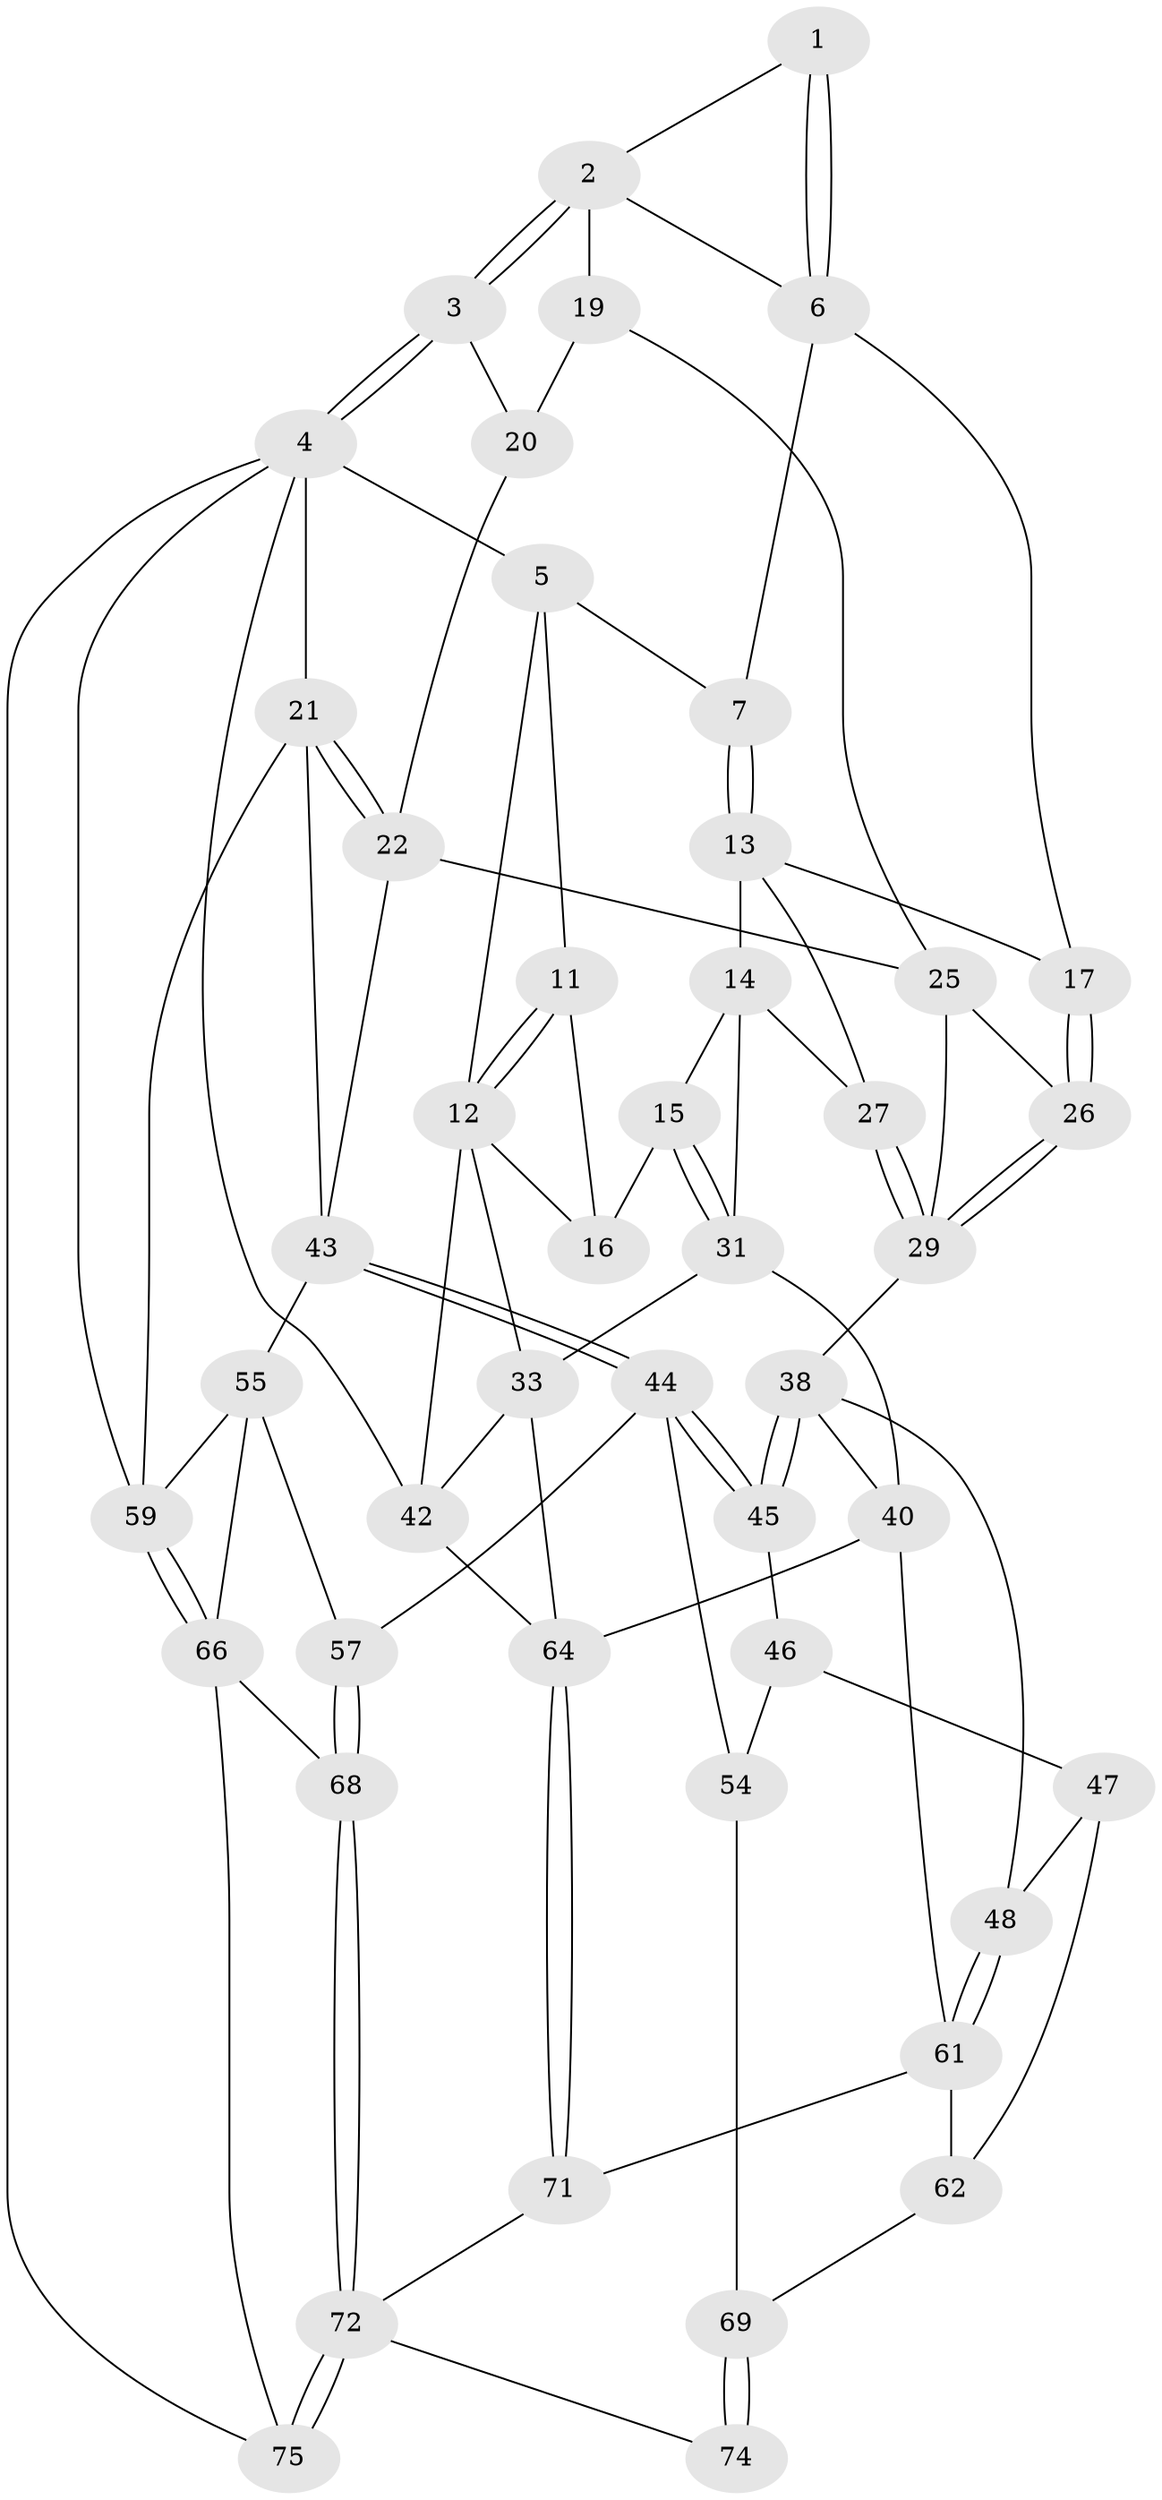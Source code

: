 // original degree distribution, {3: 0.02666666666666667, 4: 0.26666666666666666, 5: 0.48, 6: 0.22666666666666666}
// Generated by graph-tools (version 1.1) at 2025/42/03/06/25 10:42:29]
// undirected, 47 vertices, 103 edges
graph export_dot {
graph [start="1"]
  node [color=gray90,style=filled];
  1 [pos="+0.47918897671511085+0"];
  2 [pos="+0.5286566733667712+0",super="+9"];
  3 [pos="+1+0"];
  4 [pos="+1+0",super="+58"];
  5 [pos="+0.07106104361059547+0",super="+8"];
  6 [pos="+0.42016691348835294+0.0911283009491812",super="+10"];
  7 [pos="+0.2758620491285639+0.19926129495890937"];
  11 [pos="+0.09416744907081778+0.16649081826645207"];
  12 [pos="+0+0",super="+30"];
  13 [pos="+0.2724214411087946+0.2803759499398607",super="+18"];
  14 [pos="+0.20795032487978696+0.33737466903663815",super="+28"];
  15 [pos="+0.07643976236986635+0.3947443998570501"];
  16 [pos="+0+0.35453802953830094"];
  17 [pos="+0.467332196868225+0.3424328966471381"];
  19 [pos="+0.7341765077438305+0.24064852959324848",super="+24"];
  20 [pos="+0.8690627004113841+0.13727993711475392",super="+23"];
  21 [pos="+1+0.49635999009832915",super="+49"];
  22 [pos="+1+0.48230035096371543",super="+35"];
  25 [pos="+0.6923385294635572+0.44130708011442005",super="+36"];
  26 [pos="+0.6016021242219717+0.42969906705864613"];
  27 [pos="+0.3649765464786154+0.5044396685651612"];
  29 [pos="+0.45013489759246167+0.5718721287408387",super="+37"];
  31 [pos="+0.17473775410757053+0.6118582496263985",super="+32"];
  33 [pos="+0.0918961531882707+0.7228377966703169",super="+34"];
  38 [pos="+0.4695947085133359+0.6551195996442186",super="+39"];
  40 [pos="+0.3055550315585024+0.750797415772765",super="+41"];
  42 [pos="+0+1"];
  43 [pos="+0.7365381455784901+0.6545665912554123",super="+50"];
  44 [pos="+0.728294242321459+0.6925450656844911",super="+53"];
  45 [pos="+0.5641534980983878+0.7358234129622869"];
  46 [pos="+0.5624933710490583+0.7535774031896546",super="+51"];
  47 [pos="+0.5315480906419371+0.7804730482132578",super="+52"];
  48 [pos="+0.48006751099966816+0.7992036576565079"];
  54 [pos="+0.7212263966065796+0.8291200293665747"];
  55 [pos="+0.9589247252871165+0.779725949577885",super="+56"];
  57 [pos="+0.7948201150476338+0.8454991163433021"];
  59 [pos="+1+1",super="+60"];
  61 [pos="+0.4616446341505684+0.8532150919688499",super="+63"];
  62 [pos="+0.505522360999761+0.9132632870861421"];
  64 [pos="+0.3125381762216618+1",super="+65"];
  66 [pos="+0.9008863140231658+0.8565369194213663",super="+67"];
  68 [pos="+0.8001375792541124+0.8663414559317193"];
  69 [pos="+0.7159394940863877+0.8363909229490337",super="+70"];
  71 [pos="+0.37788298574462587+1"];
  72 [pos="+0.7475486794128295+1",super="+73"];
  74 [pos="+0.6657728463183878+0.955665258905173"];
  75 [pos="+1+1"];
  1 -- 2;
  1 -- 6;
  1 -- 6;
  2 -- 3;
  2 -- 3;
  2 -- 19;
  2 -- 6;
  3 -- 4;
  3 -- 4;
  3 -- 20;
  4 -- 5;
  4 -- 21;
  4 -- 59;
  4 -- 42;
  4 -- 75;
  5 -- 12;
  5 -- 11;
  5 -- 7;
  6 -- 7;
  6 -- 17;
  7 -- 13;
  7 -- 13;
  11 -- 12;
  11 -- 12;
  11 -- 16;
  12 -- 42;
  12 -- 16;
  12 -- 33;
  13 -- 14;
  13 -- 17;
  13 -- 27;
  14 -- 15;
  14 -- 27;
  14 -- 31;
  15 -- 16;
  15 -- 31;
  15 -- 31;
  17 -- 26;
  17 -- 26;
  19 -- 20 [weight=2];
  19 -- 25;
  20 -- 22;
  21 -- 22;
  21 -- 22;
  21 -- 43;
  21 -- 59;
  22 -- 25;
  22 -- 43;
  25 -- 26;
  25 -- 29;
  26 -- 29;
  26 -- 29;
  27 -- 29;
  27 -- 29;
  29 -- 38;
  31 -- 33;
  31 -- 40;
  33 -- 64;
  33 -- 42;
  38 -- 45;
  38 -- 45;
  38 -- 40;
  38 -- 48;
  40 -- 61;
  40 -- 64;
  42 -- 64;
  43 -- 44;
  43 -- 44;
  43 -- 55;
  44 -- 45;
  44 -- 45;
  44 -- 57;
  44 -- 54;
  45 -- 46;
  46 -- 47 [weight=2];
  46 -- 54;
  47 -- 48;
  47 -- 62;
  48 -- 61;
  48 -- 61;
  54 -- 69;
  55 -- 57;
  55 -- 66;
  55 -- 59;
  57 -- 68;
  57 -- 68;
  59 -- 66;
  59 -- 66;
  61 -- 62;
  61 -- 71;
  62 -- 69;
  64 -- 71;
  64 -- 71;
  66 -- 75;
  66 -- 68;
  68 -- 72;
  68 -- 72;
  69 -- 74 [weight=2];
  69 -- 74;
  71 -- 72;
  72 -- 75;
  72 -- 75;
  72 -- 74;
}
